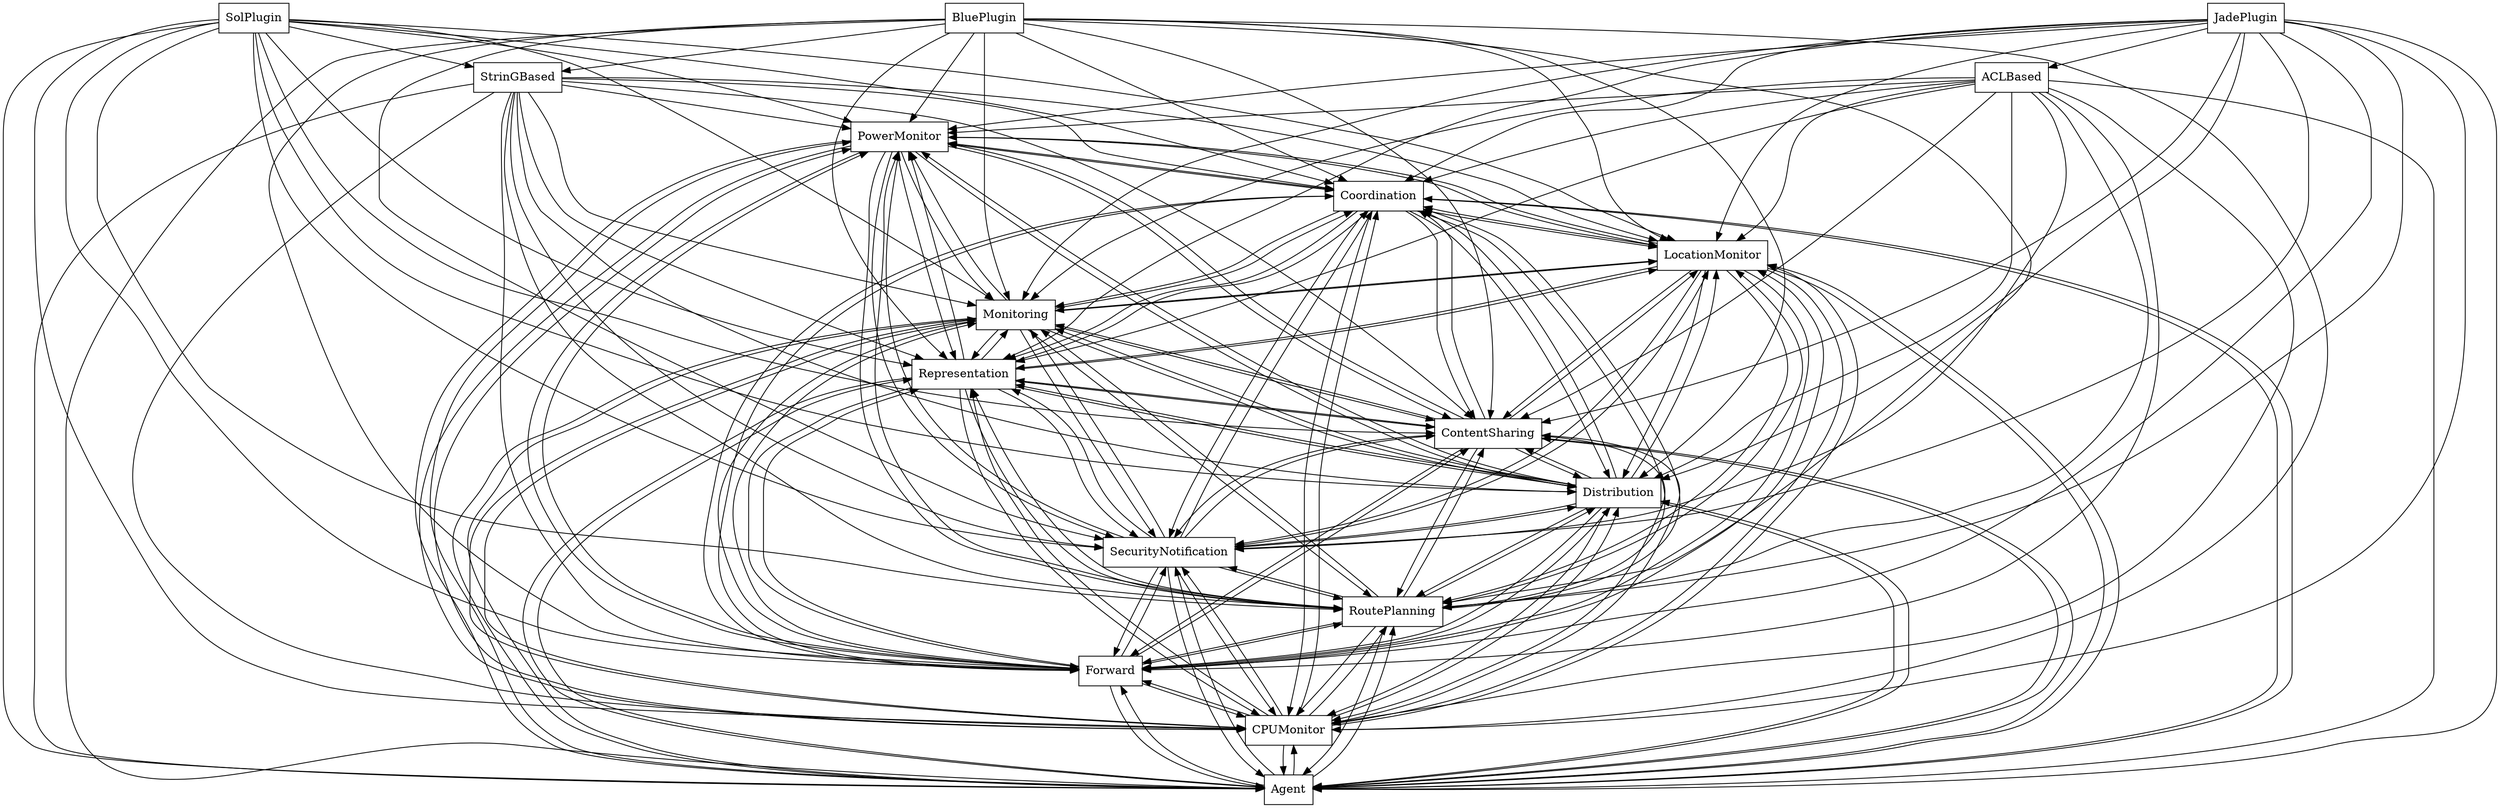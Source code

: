 digraph{
graph [rankdir=TB];
node [shape=box];
edge [arrowhead=normal];
0[label="PowerMonitor",]
1[label="Coordination",]
2[label="Agent",]
3[label="ACLBased",]
4[label="CPUMonitor",]
5[label="SolPlugin",]
6[label="BluePlugin",]
7[label="Forward",]
8[label="RoutePlanning",]
9[label="SecurityNotification",]
10[label="Distribution",]
11[label="StrinGBased",]
12[label="ContentSharing",]
13[label="Representation",]
14[label="Monitoring",]
15[label="JadePlugin",]
16[label="LocationMonitor",]
0->1[label="",]
0->2[label="",]
0->4[label="",]
0->7[label="",]
0->8[label="",]
0->9[label="",]
0->10[label="",]
0->12[label="",]
0->13[label="",]
0->14[label="",]
0->16[label="",]
1->0[label="",]
1->2[label="",]
1->4[label="",]
1->7[label="",]
1->8[label="",]
1->9[label="",]
1->10[label="",]
1->12[label="",]
1->13[label="",]
1->14[label="",]
1->16[label="",]
2->0[label="",]
2->1[label="",]
2->4[label="",]
2->7[label="",]
2->8[label="",]
2->9[label="",]
2->10[label="",]
2->12[label="",]
2->13[label="",]
2->14[label="",]
2->16[label="",]
3->0[label="",]
3->1[label="",]
3->2[label="",]
3->4[label="",]
3->7[label="",]
3->8[label="",]
3->9[label="",]
3->10[label="",]
3->12[label="",]
3->13[label="",]
3->14[label="",]
3->16[label="",]
4->0[label="",]
4->1[label="",]
4->2[label="",]
4->7[label="",]
4->8[label="",]
4->9[label="",]
4->10[label="",]
4->12[label="",]
4->13[label="",]
4->14[label="",]
4->16[label="",]
5->0[label="",]
5->1[label="",]
5->2[label="",]
5->4[label="",]
5->7[label="",]
5->8[label="",]
5->9[label="",]
5->10[label="",]
5->11[label="",]
5->12[label="",]
5->13[label="",]
5->14[label="",]
5->16[label="",]
6->0[label="",]
6->1[label="",]
6->2[label="",]
6->4[label="",]
6->7[label="",]
6->8[label="",]
6->9[label="",]
6->10[label="",]
6->11[label="",]
6->12[label="",]
6->13[label="",]
6->14[label="",]
6->16[label="",]
7->0[label="",]
7->1[label="",]
7->2[label="",]
7->4[label="",]
7->8[label="",]
7->9[label="",]
7->10[label="",]
7->12[label="",]
7->13[label="",]
7->14[label="",]
7->16[label="",]
8->0[label="",]
8->1[label="",]
8->2[label="",]
8->4[label="",]
8->7[label="",]
8->9[label="",]
8->10[label="",]
8->12[label="",]
8->13[label="",]
8->14[label="",]
8->16[label="",]
9->0[label="",]
9->1[label="",]
9->2[label="",]
9->4[label="",]
9->7[label="",]
9->8[label="",]
9->10[label="",]
9->12[label="",]
9->13[label="",]
9->14[label="",]
9->16[label="",]
10->0[label="",]
10->1[label="",]
10->2[label="",]
10->4[label="",]
10->7[label="",]
10->8[label="",]
10->9[label="",]
10->12[label="",]
10->13[label="",]
10->14[label="",]
10->16[label="",]
11->0[label="",]
11->1[label="",]
11->2[label="",]
11->4[label="",]
11->7[label="",]
11->8[label="",]
11->9[label="",]
11->10[label="",]
11->12[label="",]
11->13[label="",]
11->14[label="",]
11->16[label="",]
12->0[label="",]
12->1[label="",]
12->2[label="",]
12->4[label="",]
12->7[label="",]
12->8[label="",]
12->9[label="",]
12->10[label="",]
12->13[label="",]
12->14[label="",]
12->16[label="",]
13->0[label="",]
13->1[label="",]
13->2[label="",]
13->4[label="",]
13->7[label="",]
13->8[label="",]
13->9[label="",]
13->10[label="",]
13->12[label="",]
13->14[label="",]
13->16[label="",]
14->0[label="",]
14->1[label="",]
14->2[label="",]
14->4[label="",]
14->7[label="",]
14->8[label="",]
14->9[label="",]
14->10[label="",]
14->12[label="",]
14->13[label="",]
14->16[label="",]
15->0[label="",]
15->1[label="",]
15->2[label="",]
15->3[label="",]
15->4[label="",]
15->7[label="",]
15->8[label="",]
15->9[label="",]
15->10[label="",]
15->12[label="",]
15->13[label="",]
15->14[label="",]
15->16[label="",]
16->0[label="",]
16->1[label="",]
16->2[label="",]
16->4[label="",]
16->7[label="",]
16->8[label="",]
16->9[label="",]
16->10[label="",]
16->12[label="",]
16->13[label="",]
16->14[label="",]
}
